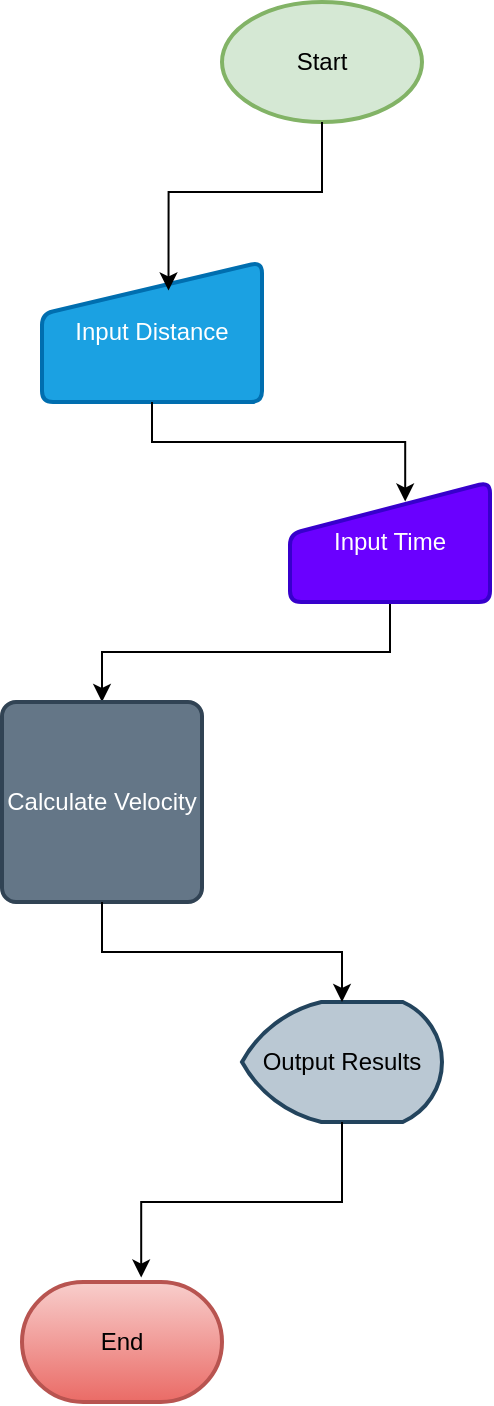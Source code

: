 <mxfile version="22.1.21" type="github">
  <diagram name="Página-1" id="TLXrXuh9yYN9QLuqUlPi">
    <mxGraphModel dx="536" dy="842" grid="1" gridSize="10" guides="1" tooltips="1" connect="1" arrows="1" fold="1" page="1" pageScale="1" pageWidth="827" pageHeight="1169" math="0" shadow="0">
      <root>
        <mxCell id="0" />
        <mxCell id="1" parent="0" />
        <mxCell id="_qSVB-sJyE97dYkyQBaF-10" style="edgeStyle=orthogonalEdgeStyle;rounded=0;orthogonalLoop=1;jettySize=auto;html=1;exitX=0.5;exitY=1;exitDx=0;exitDy=0;entryX=0.5;entryY=0;entryDx=0;entryDy=0;" edge="1" parent="1" source="_qSVB-sJyE97dYkyQBaF-1" target="_qSVB-sJyE97dYkyQBaF-4">
          <mxGeometry relative="1" as="geometry" />
        </mxCell>
        <mxCell id="_qSVB-sJyE97dYkyQBaF-1" value="Input Time" style="html=1;strokeWidth=2;shape=manualInput;whiteSpace=wrap;rounded=1;size=26;arcSize=11;fillColor=#6a00ff;fontColor=#ffffff;strokeColor=#3700CC;" vertex="1" parent="1">
          <mxGeometry x="364" y="290" width="100" height="60" as="geometry" />
        </mxCell>
        <mxCell id="_qSVB-sJyE97dYkyQBaF-2" value="Start" style="strokeWidth=2;shape=mxgraph.flowchart.start_1;fillColor=#d5e8d4;strokeColor=#82b366;whiteSpace=wrap;align=center;html=1;" vertex="1" parent="1">
          <mxGeometry x="330" y="50" width="100" height="60" as="geometry" />
        </mxCell>
        <mxCell id="_qSVB-sJyE97dYkyQBaF-3" value="Input Distance" style="html=1;strokeWidth=2;shape=manualInput;whiteSpace=wrap;rounded=1;size=26;arcSize=11;fillColor=#1ba1e2;strokeColor=#006EAF;align=center;verticalAlign=middle;fontColor=#ffffff;" vertex="1" parent="1">
          <mxGeometry x="240" y="180" width="110" height="70" as="geometry" />
        </mxCell>
        <mxCell id="_qSVB-sJyE97dYkyQBaF-4" value="Calculate Velocity" style="rounded=1;whiteSpace=wrap;html=1;absoluteArcSize=1;arcSize=14;strokeWidth=2;fillColor=#647687;fontColor=#ffffff;strokeColor=#314354;" vertex="1" parent="1">
          <mxGeometry x="220" y="400" width="100" height="100" as="geometry" />
        </mxCell>
        <mxCell id="_qSVB-sJyE97dYkyQBaF-5" value="Output Results" style="strokeWidth=2;html=1;shape=mxgraph.flowchart.display;whiteSpace=wrap;fillColor=#bac8d3;strokeColor=#23445d;" vertex="1" parent="1">
          <mxGeometry x="340" y="550" width="100" height="60" as="geometry" />
        </mxCell>
        <mxCell id="_qSVB-sJyE97dYkyQBaF-6" value="End" style="strokeWidth=2;html=1;shape=mxgraph.flowchart.terminator;whiteSpace=wrap;fillColor=#f8cecc;gradientColor=#ea6b66;strokeColor=#b85450;" vertex="1" parent="1">
          <mxGeometry x="230" y="690" width="100" height="60" as="geometry" />
        </mxCell>
        <mxCell id="_qSVB-sJyE97dYkyQBaF-7" style="edgeStyle=orthogonalEdgeStyle;rounded=0;orthogonalLoop=1;jettySize=auto;html=1;exitX=0.5;exitY=1;exitDx=0;exitDy=0;exitPerimeter=0;entryX=0.575;entryY=0.203;entryDx=0;entryDy=0;entryPerimeter=0;" edge="1" parent="1" source="_qSVB-sJyE97dYkyQBaF-2" target="_qSVB-sJyE97dYkyQBaF-3">
          <mxGeometry relative="1" as="geometry" />
        </mxCell>
        <mxCell id="_qSVB-sJyE97dYkyQBaF-9" style="edgeStyle=orthogonalEdgeStyle;rounded=0;orthogonalLoop=1;jettySize=auto;html=1;exitX=0.5;exitY=1;exitDx=0;exitDy=0;entryX=0.576;entryY=0.163;entryDx=0;entryDy=0;entryPerimeter=0;" edge="1" parent="1" source="_qSVB-sJyE97dYkyQBaF-3" target="_qSVB-sJyE97dYkyQBaF-1">
          <mxGeometry relative="1" as="geometry" />
        </mxCell>
        <mxCell id="_qSVB-sJyE97dYkyQBaF-11" style="edgeStyle=orthogonalEdgeStyle;rounded=0;orthogonalLoop=1;jettySize=auto;html=1;exitX=0.5;exitY=1;exitDx=0;exitDy=0;entryX=0.5;entryY=0;entryDx=0;entryDy=0;entryPerimeter=0;" edge="1" parent="1" source="_qSVB-sJyE97dYkyQBaF-4" target="_qSVB-sJyE97dYkyQBaF-5">
          <mxGeometry relative="1" as="geometry" />
        </mxCell>
        <mxCell id="_qSVB-sJyE97dYkyQBaF-12" style="edgeStyle=orthogonalEdgeStyle;rounded=0;orthogonalLoop=1;jettySize=auto;html=1;exitX=0.5;exitY=1;exitDx=0;exitDy=0;exitPerimeter=0;entryX=0.596;entryY=-0.037;entryDx=0;entryDy=0;entryPerimeter=0;" edge="1" parent="1" source="_qSVB-sJyE97dYkyQBaF-5" target="_qSVB-sJyE97dYkyQBaF-6">
          <mxGeometry relative="1" as="geometry" />
        </mxCell>
      </root>
    </mxGraphModel>
  </diagram>
</mxfile>
